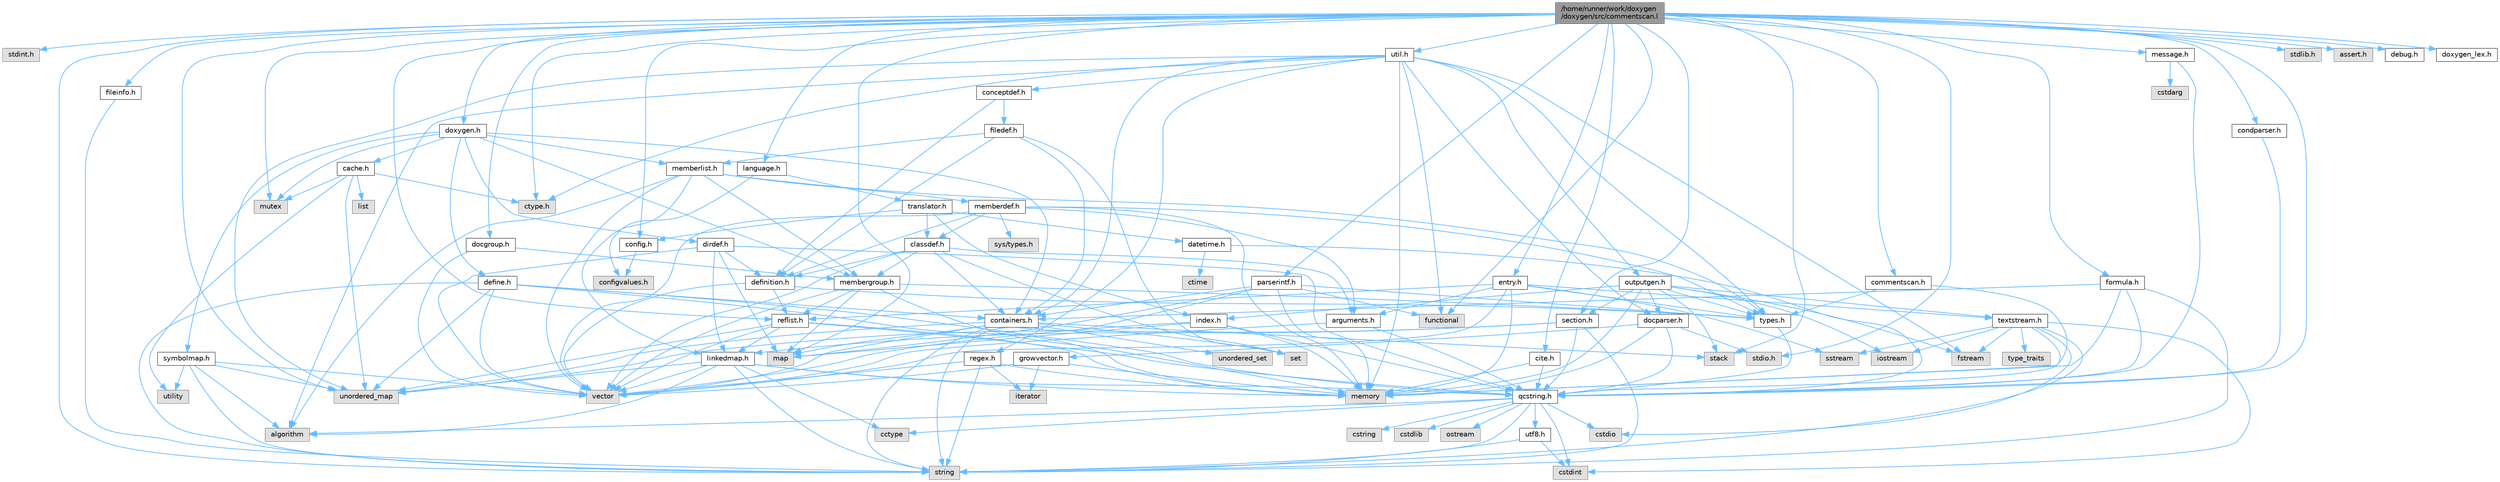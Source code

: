 digraph "/home/runner/work/doxygen/doxygen/src/commentscan.l"
{
 // INTERACTIVE_SVG=YES
 // LATEX_PDF_SIZE
  bgcolor="transparent";
  edge [fontname=Helvetica,fontsize=10,labelfontname=Helvetica,labelfontsize=10];
  node [fontname=Helvetica,fontsize=10,shape=box,height=0.2,width=0.4];
  Node1 [label="/home/runner/work/doxygen\l/doxygen/src/commentscan.l",height=0.2,width=0.4,color="gray40", fillcolor="grey60", style="filled", fontcolor="black",tooltip=" "];
  Node1 -> Node2 [color="steelblue1",style="solid"];
  Node2 [label="stdint.h",height=0.2,width=0.4,color="grey60", fillcolor="#E0E0E0", style="filled",tooltip=" "];
  Node1 -> Node3 [color="steelblue1",style="solid"];
  Node3 [label="map",height=0.2,width=0.4,color="grey60", fillcolor="#E0E0E0", style="filled",tooltip=" "];
  Node1 -> Node4 [color="steelblue1",style="solid"];
  Node4 [label="stack",height=0.2,width=0.4,color="grey60", fillcolor="#E0E0E0", style="filled",tooltip=" "];
  Node1 -> Node5 [color="steelblue1",style="solid"];
  Node5 [label="string",height=0.2,width=0.4,color="grey60", fillcolor="#E0E0E0", style="filled",tooltip=" "];
  Node1 -> Node6 [color="steelblue1",style="solid"];
  Node6 [label="mutex",height=0.2,width=0.4,color="grey60", fillcolor="#E0E0E0", style="filled",tooltip=" "];
  Node1 -> Node7 [color="steelblue1",style="solid"];
  Node7 [label="functional",height=0.2,width=0.4,color="grey60", fillcolor="#E0E0E0", style="filled",tooltip=" "];
  Node1 -> Node8 [color="steelblue1",style="solid"];
  Node8 [label="unordered_map",height=0.2,width=0.4,color="grey60", fillcolor="#E0E0E0", style="filled",tooltip=" "];
  Node1 -> Node9 [color="steelblue1",style="solid"];
  Node9 [label="stdio.h",height=0.2,width=0.4,color="grey60", fillcolor="#E0E0E0", style="filled",tooltip=" "];
  Node1 -> Node10 [color="steelblue1",style="solid"];
  Node10 [label="stdlib.h",height=0.2,width=0.4,color="grey60", fillcolor="#E0E0E0", style="filled",tooltip=" "];
  Node1 -> Node11 [color="steelblue1",style="solid"];
  Node11 [label="assert.h",height=0.2,width=0.4,color="grey60", fillcolor="#E0E0E0", style="filled",tooltip=" "];
  Node1 -> Node12 [color="steelblue1",style="solid"];
  Node12 [label="ctype.h",height=0.2,width=0.4,color="grey60", fillcolor="#E0E0E0", style="filled",tooltip=" "];
  Node1 -> Node13 [color="steelblue1",style="solid"];
  Node13 [label="qcstring.h",height=0.2,width=0.4,color="grey40", fillcolor="white", style="filled",URL="$d7/d5c/qcstring_8h.html",tooltip=" "];
  Node13 -> Node5 [color="steelblue1",style="solid"];
  Node13 -> Node14 [color="steelblue1",style="solid"];
  Node14 [label="algorithm",height=0.2,width=0.4,color="grey60", fillcolor="#E0E0E0", style="filled",tooltip=" "];
  Node13 -> Node15 [color="steelblue1",style="solid"];
  Node15 [label="cctype",height=0.2,width=0.4,color="grey60", fillcolor="#E0E0E0", style="filled",tooltip=" "];
  Node13 -> Node16 [color="steelblue1",style="solid"];
  Node16 [label="cstring",height=0.2,width=0.4,color="grey60", fillcolor="#E0E0E0", style="filled",tooltip=" "];
  Node13 -> Node17 [color="steelblue1",style="solid"];
  Node17 [label="cstdio",height=0.2,width=0.4,color="grey60", fillcolor="#E0E0E0", style="filled",tooltip=" "];
  Node13 -> Node18 [color="steelblue1",style="solid"];
  Node18 [label="cstdlib",height=0.2,width=0.4,color="grey60", fillcolor="#E0E0E0", style="filled",tooltip=" "];
  Node13 -> Node19 [color="steelblue1",style="solid"];
  Node19 [label="cstdint",height=0.2,width=0.4,color="grey60", fillcolor="#E0E0E0", style="filled",tooltip=" "];
  Node13 -> Node20 [color="steelblue1",style="solid"];
  Node20 [label="ostream",height=0.2,width=0.4,color="grey60", fillcolor="#E0E0E0", style="filled",tooltip=" "];
  Node13 -> Node21 [color="steelblue1",style="solid"];
  Node21 [label="utf8.h",height=0.2,width=0.4,color="grey40", fillcolor="white", style="filled",URL="$db/d7c/utf8_8h.html",tooltip="Various UTF8 related helper functions."];
  Node21 -> Node19 [color="steelblue1",style="solid"];
  Node21 -> Node5 [color="steelblue1",style="solid"];
  Node1 -> Node22 [color="steelblue1",style="solid"];
  Node22 [label="fileinfo.h",height=0.2,width=0.4,color="grey40", fillcolor="white", style="filled",URL="$df/d45/fileinfo_8h.html",tooltip=" "];
  Node22 -> Node5 [color="steelblue1",style="solid"];
  Node1 -> Node23 [color="steelblue1",style="solid"];
  Node23 [label="cite.h",height=0.2,width=0.4,color="grey40", fillcolor="white", style="filled",URL="$d7/d69/cite_8h.html",tooltip=" "];
  Node23 -> Node24 [color="steelblue1",style="solid"];
  Node24 [label="memory",height=0.2,width=0.4,color="grey60", fillcolor="#E0E0E0", style="filled",tooltip=" "];
  Node23 -> Node13 [color="steelblue1",style="solid"];
  Node1 -> Node25 [color="steelblue1",style="solid"];
  Node25 [label="commentscan.h",height=0.2,width=0.4,color="grey40", fillcolor="white", style="filled",URL="$db/d0d/commentscan_8h.html",tooltip="Interface for the comment block scanner."];
  Node25 -> Node24 [color="steelblue1",style="solid"];
  Node25 -> Node26 [color="steelblue1",style="solid"];
  Node26 [label="types.h",height=0.2,width=0.4,color="grey40", fillcolor="white", style="filled",URL="$d9/d49/types_8h.html",tooltip="This file contains a number of basic enums and types."];
  Node26 -> Node13 [color="steelblue1",style="solid"];
  Node1 -> Node27 [color="steelblue1",style="solid"];
  Node27 [label="condparser.h",height=0.2,width=0.4,color="grey40", fillcolor="white", style="filled",URL="$d7/d6f/condparser_8h.html",tooltip=" "];
  Node27 -> Node13 [color="steelblue1",style="solid"];
  Node1 -> Node28 [color="steelblue1",style="solid"];
  Node28 [label="config.h",height=0.2,width=0.4,color="grey40", fillcolor="white", style="filled",URL="$db/d16/config_8h.html",tooltip=" "];
  Node28 -> Node29 [color="steelblue1",style="solid"];
  Node29 [label="configvalues.h",height=0.2,width=0.4,color="grey60", fillcolor="#E0E0E0", style="filled",tooltip=" "];
  Node1 -> Node30 [color="steelblue1",style="solid"];
  Node30 [label="debug.h",height=0.2,width=0.4,color="grey40", fillcolor="white", style="filled",URL="$db/d16/debug_8h.html",tooltip=" "];
  Node1 -> Node31 [color="steelblue1",style="solid"];
  Node31 [label="docgroup.h",height=0.2,width=0.4,color="grey40", fillcolor="white", style="filled",URL="$d4/d32/docgroup_8h.html",tooltip=" "];
  Node31 -> Node32 [color="steelblue1",style="solid"];
  Node32 [label="vector",height=0.2,width=0.4,color="grey60", fillcolor="#E0E0E0", style="filled",tooltip=" "];
  Node31 -> Node33 [color="steelblue1",style="solid"];
  Node33 [label="membergroup.h",height=0.2,width=0.4,color="grey40", fillcolor="white", style="filled",URL="$d9/d11/membergroup_8h.html",tooltip=" "];
  Node33 -> Node32 [color="steelblue1",style="solid"];
  Node33 -> Node3 [color="steelblue1",style="solid"];
  Node33 -> Node24 [color="steelblue1",style="solid"];
  Node33 -> Node26 [color="steelblue1",style="solid"];
  Node33 -> Node34 [color="steelblue1",style="solid"];
  Node34 [label="reflist.h",height=0.2,width=0.4,color="grey40", fillcolor="white", style="filled",URL="$d1/d02/reflist_8h.html",tooltip=" "];
  Node34 -> Node32 [color="steelblue1",style="solid"];
  Node34 -> Node8 [color="steelblue1",style="solid"];
  Node34 -> Node24 [color="steelblue1",style="solid"];
  Node34 -> Node13 [color="steelblue1",style="solid"];
  Node34 -> Node35 [color="steelblue1",style="solid"];
  Node35 [label="linkedmap.h",height=0.2,width=0.4,color="grey40", fillcolor="white", style="filled",URL="$da/de1/linkedmap_8h.html",tooltip=" "];
  Node35 -> Node8 [color="steelblue1",style="solid"];
  Node35 -> Node32 [color="steelblue1",style="solid"];
  Node35 -> Node24 [color="steelblue1",style="solid"];
  Node35 -> Node5 [color="steelblue1",style="solid"];
  Node35 -> Node14 [color="steelblue1",style="solid"];
  Node35 -> Node15 [color="steelblue1",style="solid"];
  Node35 -> Node13 [color="steelblue1",style="solid"];
  Node1 -> Node36 [color="steelblue1",style="solid"];
  Node36 [label="doxygen.h",height=0.2,width=0.4,color="grey40", fillcolor="white", style="filled",URL="$d1/da1/doxygen_8h.html",tooltip=" "];
  Node36 -> Node6 [color="steelblue1",style="solid"];
  Node36 -> Node37 [color="steelblue1",style="solid"];
  Node37 [label="containers.h",height=0.2,width=0.4,color="grey40", fillcolor="white", style="filled",URL="$d5/d75/containers_8h.html",tooltip=" "];
  Node37 -> Node32 [color="steelblue1",style="solid"];
  Node37 -> Node5 [color="steelblue1",style="solid"];
  Node37 -> Node38 [color="steelblue1",style="solid"];
  Node38 [label="set",height=0.2,width=0.4,color="grey60", fillcolor="#E0E0E0", style="filled",tooltip=" "];
  Node37 -> Node3 [color="steelblue1",style="solid"];
  Node37 -> Node39 [color="steelblue1",style="solid"];
  Node39 [label="unordered_set",height=0.2,width=0.4,color="grey60", fillcolor="#E0E0E0", style="filled",tooltip=" "];
  Node37 -> Node8 [color="steelblue1",style="solid"];
  Node37 -> Node4 [color="steelblue1",style="solid"];
  Node36 -> Node33 [color="steelblue1",style="solid"];
  Node36 -> Node40 [color="steelblue1",style="solid"];
  Node40 [label="dirdef.h",height=0.2,width=0.4,color="grey40", fillcolor="white", style="filled",URL="$d6/d15/dirdef_8h.html",tooltip=" "];
  Node40 -> Node32 [color="steelblue1",style="solid"];
  Node40 -> Node3 [color="steelblue1",style="solid"];
  Node40 -> Node13 [color="steelblue1",style="solid"];
  Node40 -> Node35 [color="steelblue1",style="solid"];
  Node40 -> Node41 [color="steelblue1",style="solid"];
  Node41 [label="definition.h",height=0.2,width=0.4,color="grey40", fillcolor="white", style="filled",URL="$df/da1/definition_8h.html",tooltip=" "];
  Node41 -> Node32 [color="steelblue1",style="solid"];
  Node41 -> Node26 [color="steelblue1",style="solid"];
  Node41 -> Node34 [color="steelblue1",style="solid"];
  Node36 -> Node42 [color="steelblue1",style="solid"];
  Node42 [label="memberlist.h",height=0.2,width=0.4,color="grey40", fillcolor="white", style="filled",URL="$dd/d78/memberlist_8h.html",tooltip=" "];
  Node42 -> Node32 [color="steelblue1",style="solid"];
  Node42 -> Node14 [color="steelblue1",style="solid"];
  Node42 -> Node43 [color="steelblue1",style="solid"];
  Node43 [label="memberdef.h",height=0.2,width=0.4,color="grey40", fillcolor="white", style="filled",URL="$d4/d46/memberdef_8h.html",tooltip=" "];
  Node43 -> Node32 [color="steelblue1",style="solid"];
  Node43 -> Node24 [color="steelblue1",style="solid"];
  Node43 -> Node44 [color="steelblue1",style="solid"];
  Node44 [label="sys/types.h",height=0.2,width=0.4,color="grey60", fillcolor="#E0E0E0", style="filled",tooltip=" "];
  Node43 -> Node26 [color="steelblue1",style="solid"];
  Node43 -> Node41 [color="steelblue1",style="solid"];
  Node43 -> Node45 [color="steelblue1",style="solid"];
  Node45 [label="arguments.h",height=0.2,width=0.4,color="grey40", fillcolor="white", style="filled",URL="$df/d9b/arguments_8h.html",tooltip=" "];
  Node45 -> Node32 [color="steelblue1",style="solid"];
  Node45 -> Node13 [color="steelblue1",style="solid"];
  Node43 -> Node46 [color="steelblue1",style="solid"];
  Node46 [label="classdef.h",height=0.2,width=0.4,color="grey40", fillcolor="white", style="filled",URL="$d1/da6/classdef_8h.html",tooltip=" "];
  Node46 -> Node32 [color="steelblue1",style="solid"];
  Node46 -> Node38 [color="steelblue1",style="solid"];
  Node46 -> Node37 [color="steelblue1",style="solid"];
  Node46 -> Node41 [color="steelblue1",style="solid"];
  Node46 -> Node45 [color="steelblue1",style="solid"];
  Node46 -> Node33 [color="steelblue1",style="solid"];
  Node42 -> Node35 [color="steelblue1",style="solid"];
  Node42 -> Node26 [color="steelblue1",style="solid"];
  Node42 -> Node33 [color="steelblue1",style="solid"];
  Node36 -> Node47 [color="steelblue1",style="solid"];
  Node47 [label="define.h",height=0.2,width=0.4,color="grey40", fillcolor="white", style="filled",URL="$df/d67/define_8h.html",tooltip=" "];
  Node47 -> Node32 [color="steelblue1",style="solid"];
  Node47 -> Node24 [color="steelblue1",style="solid"];
  Node47 -> Node5 [color="steelblue1",style="solid"];
  Node47 -> Node8 [color="steelblue1",style="solid"];
  Node47 -> Node13 [color="steelblue1",style="solid"];
  Node47 -> Node37 [color="steelblue1",style="solid"];
  Node36 -> Node48 [color="steelblue1",style="solid"];
  Node48 [label="cache.h",height=0.2,width=0.4,color="grey40", fillcolor="white", style="filled",URL="$d3/d26/cache_8h.html",tooltip=" "];
  Node48 -> Node49 [color="steelblue1",style="solid"];
  Node49 [label="list",height=0.2,width=0.4,color="grey60", fillcolor="#E0E0E0", style="filled",tooltip=" "];
  Node48 -> Node8 [color="steelblue1",style="solid"];
  Node48 -> Node6 [color="steelblue1",style="solid"];
  Node48 -> Node50 [color="steelblue1",style="solid"];
  Node50 [label="utility",height=0.2,width=0.4,color="grey60", fillcolor="#E0E0E0", style="filled",tooltip=" "];
  Node48 -> Node12 [color="steelblue1",style="solid"];
  Node36 -> Node51 [color="steelblue1",style="solid"];
  Node51 [label="symbolmap.h",height=0.2,width=0.4,color="grey40", fillcolor="white", style="filled",URL="$d7/ddd/symbolmap_8h.html",tooltip=" "];
  Node51 -> Node14 [color="steelblue1",style="solid"];
  Node51 -> Node8 [color="steelblue1",style="solid"];
  Node51 -> Node32 [color="steelblue1",style="solid"];
  Node51 -> Node5 [color="steelblue1",style="solid"];
  Node51 -> Node50 [color="steelblue1",style="solid"];
  Node1 -> Node52 [color="steelblue1",style="solid"];
  Node52 [label="entry.h",height=0.2,width=0.4,color="grey40", fillcolor="white", style="filled",URL="$d1/dc6/entry_8h.html",tooltip=" "];
  Node52 -> Node32 [color="steelblue1",style="solid"];
  Node52 -> Node24 [color="steelblue1",style="solid"];
  Node52 -> Node53 [color="steelblue1",style="solid"];
  Node53 [label="sstream",height=0.2,width=0.4,color="grey60", fillcolor="#E0E0E0", style="filled",tooltip=" "];
  Node52 -> Node26 [color="steelblue1",style="solid"];
  Node52 -> Node45 [color="steelblue1",style="solid"];
  Node52 -> Node34 [color="steelblue1",style="solid"];
  Node52 -> Node54 [color="steelblue1",style="solid"];
  Node54 [label="textstream.h",height=0.2,width=0.4,color="grey40", fillcolor="white", style="filled",URL="$d4/d7d/textstream_8h.html",tooltip=" "];
  Node54 -> Node5 [color="steelblue1",style="solid"];
  Node54 -> Node55 [color="steelblue1",style="solid"];
  Node55 [label="iostream",height=0.2,width=0.4,color="grey60", fillcolor="#E0E0E0", style="filled",tooltip=" "];
  Node54 -> Node53 [color="steelblue1",style="solid"];
  Node54 -> Node19 [color="steelblue1",style="solid"];
  Node54 -> Node17 [color="steelblue1",style="solid"];
  Node54 -> Node56 [color="steelblue1",style="solid"];
  Node56 [label="fstream",height=0.2,width=0.4,color="grey60", fillcolor="#E0E0E0", style="filled",tooltip=" "];
  Node54 -> Node57 [color="steelblue1",style="solid"];
  Node57 [label="type_traits",height=0.2,width=0.4,color="grey60", fillcolor="#E0E0E0", style="filled",tooltip=" "];
  Node54 -> Node13 [color="steelblue1",style="solid"];
  Node1 -> Node58 [color="steelblue1",style="solid"];
  Node58 [label="formula.h",height=0.2,width=0.4,color="grey40", fillcolor="white", style="filled",URL="$d3/d9a/formula_8h.html",tooltip=" "];
  Node58 -> Node24 [color="steelblue1",style="solid"];
  Node58 -> Node5 [color="steelblue1",style="solid"];
  Node58 -> Node13 [color="steelblue1",style="solid"];
  Node58 -> Node37 [color="steelblue1",style="solid"];
  Node1 -> Node59 [color="steelblue1",style="solid"];
  Node59 [label="language.h",height=0.2,width=0.4,color="grey40", fillcolor="white", style="filled",URL="$d8/dce/language_8h.html",tooltip=" "];
  Node59 -> Node60 [color="steelblue1",style="solid"];
  Node60 [label="translator.h",height=0.2,width=0.4,color="grey40", fillcolor="white", style="filled",URL="$d9/df1/translator_8h.html",tooltip=" "];
  Node60 -> Node46 [color="steelblue1",style="solid"];
  Node60 -> Node28 [color="steelblue1",style="solid"];
  Node60 -> Node61 [color="steelblue1",style="solid"];
  Node61 [label="datetime.h",height=0.2,width=0.4,color="grey40", fillcolor="white", style="filled",URL="$de/d1b/datetime_8h.html",tooltip=" "];
  Node61 -> Node62 [color="steelblue1",style="solid"];
  Node62 [label="ctime",height=0.2,width=0.4,color="grey60", fillcolor="#E0E0E0", style="filled",tooltip=" "];
  Node61 -> Node13 [color="steelblue1",style="solid"];
  Node60 -> Node63 [color="steelblue1",style="solid"];
  Node63 [label="index.h",height=0.2,width=0.4,color="grey40", fillcolor="white", style="filled",URL="$d1/db5/index_8h.html",tooltip=" "];
  Node63 -> Node24 [color="steelblue1",style="solid"];
  Node63 -> Node32 [color="steelblue1",style="solid"];
  Node63 -> Node3 [color="steelblue1",style="solid"];
  Node63 -> Node13 [color="steelblue1",style="solid"];
  Node59 -> Node29 [color="steelblue1",style="solid"];
  Node1 -> Node64 [color="steelblue1",style="solid"];
  Node64 [label="message.h",height=0.2,width=0.4,color="grey40", fillcolor="white", style="filled",URL="$d2/d0d/message_8h.html",tooltip=" "];
  Node64 -> Node65 [color="steelblue1",style="solid"];
  Node65 [label="cstdarg",height=0.2,width=0.4,color="grey60", fillcolor="#E0E0E0", style="filled",tooltip=" "];
  Node64 -> Node13 [color="steelblue1",style="solid"];
  Node1 -> Node66 [color="steelblue1",style="solid"];
  Node66 [label="parserintf.h",height=0.2,width=0.4,color="grey40", fillcolor="white", style="filled",URL="$da/d55/parserintf_8h.html",tooltip=" "];
  Node66 -> Node7 [color="steelblue1",style="solid"];
  Node66 -> Node24 [color="steelblue1",style="solid"];
  Node66 -> Node3 [color="steelblue1",style="solid"];
  Node66 -> Node5 [color="steelblue1",style="solid"];
  Node66 -> Node26 [color="steelblue1",style="solid"];
  Node66 -> Node37 [color="steelblue1",style="solid"];
  Node1 -> Node34 [color="steelblue1",style="solid"];
  Node1 -> Node67 [color="steelblue1",style="solid"];
  Node67 [label="section.h",height=0.2,width=0.4,color="grey40", fillcolor="white", style="filled",URL="$d1/d2a/section_8h.html",tooltip=" "];
  Node67 -> Node5 [color="steelblue1",style="solid"];
  Node67 -> Node8 [color="steelblue1",style="solid"];
  Node67 -> Node13 [color="steelblue1",style="solid"];
  Node67 -> Node35 [color="steelblue1",style="solid"];
  Node1 -> Node68 [color="steelblue1",style="solid"];
  Node68 [label="util.h",height=0.2,width=0.4,color="grey40", fillcolor="white", style="filled",URL="$d8/d3c/util_8h.html",tooltip="A bunch of utility functions."];
  Node68 -> Node24 [color="steelblue1",style="solid"];
  Node68 -> Node8 [color="steelblue1",style="solid"];
  Node68 -> Node14 [color="steelblue1",style="solid"];
  Node68 -> Node7 [color="steelblue1",style="solid"];
  Node68 -> Node56 [color="steelblue1",style="solid"];
  Node68 -> Node12 [color="steelblue1",style="solid"];
  Node68 -> Node26 [color="steelblue1",style="solid"];
  Node68 -> Node69 [color="steelblue1",style="solid"];
  Node69 [label="docparser.h",height=0.2,width=0.4,color="grey40", fillcolor="white", style="filled",URL="$de/d9c/docparser_8h.html",tooltip=" "];
  Node69 -> Node9 [color="steelblue1",style="solid"];
  Node69 -> Node24 [color="steelblue1",style="solid"];
  Node69 -> Node13 [color="steelblue1",style="solid"];
  Node69 -> Node70 [color="steelblue1",style="solid"];
  Node70 [label="growvector.h",height=0.2,width=0.4,color="grey40", fillcolor="white", style="filled",URL="$d7/d50/growvector_8h.html",tooltip=" "];
  Node70 -> Node32 [color="steelblue1",style="solid"];
  Node70 -> Node24 [color="steelblue1",style="solid"];
  Node70 -> Node71 [color="steelblue1",style="solid"];
  Node71 [label="iterator",height=0.2,width=0.4,color="grey60", fillcolor="#E0E0E0", style="filled",tooltip=" "];
  Node68 -> Node37 [color="steelblue1",style="solid"];
  Node68 -> Node72 [color="steelblue1",style="solid"];
  Node72 [label="outputgen.h",height=0.2,width=0.4,color="grey40", fillcolor="white", style="filled",URL="$df/d06/outputgen_8h.html",tooltip=" "];
  Node72 -> Node24 [color="steelblue1",style="solid"];
  Node72 -> Node4 [color="steelblue1",style="solid"];
  Node72 -> Node55 [color="steelblue1",style="solid"];
  Node72 -> Node56 [color="steelblue1",style="solid"];
  Node72 -> Node26 [color="steelblue1",style="solid"];
  Node72 -> Node63 [color="steelblue1",style="solid"];
  Node72 -> Node67 [color="steelblue1",style="solid"];
  Node72 -> Node54 [color="steelblue1",style="solid"];
  Node72 -> Node69 [color="steelblue1",style="solid"];
  Node68 -> Node73 [color="steelblue1",style="solid"];
  Node73 [label="regex.h",height=0.2,width=0.4,color="grey40", fillcolor="white", style="filled",URL="$d1/d21/regex_8h.html",tooltip=" "];
  Node73 -> Node24 [color="steelblue1",style="solid"];
  Node73 -> Node5 [color="steelblue1",style="solid"];
  Node73 -> Node32 [color="steelblue1",style="solid"];
  Node73 -> Node71 [color="steelblue1",style="solid"];
  Node68 -> Node74 [color="steelblue1",style="solid"];
  Node74 [label="conceptdef.h",height=0.2,width=0.4,color="grey40", fillcolor="white", style="filled",URL="$da/df1/conceptdef_8h.html",tooltip=" "];
  Node74 -> Node41 [color="steelblue1",style="solid"];
  Node74 -> Node75 [color="steelblue1",style="solid"];
  Node75 [label="filedef.h",height=0.2,width=0.4,color="grey40", fillcolor="white", style="filled",URL="$d4/d3a/filedef_8h.html",tooltip=" "];
  Node75 -> Node38 [color="steelblue1",style="solid"];
  Node75 -> Node41 [color="steelblue1",style="solid"];
  Node75 -> Node42 [color="steelblue1",style="solid"];
  Node75 -> Node37 [color="steelblue1",style="solid"];
  Node1 -> Node76 [color="steelblue1",style="solid"];
  Node76 [label="doxygen_lex.h",height=0.2,width=0.4,color="grey40", fillcolor="white", style="filled",URL="$d6/da5/doxygen__lex_8h.html",tooltip=" "];
}
